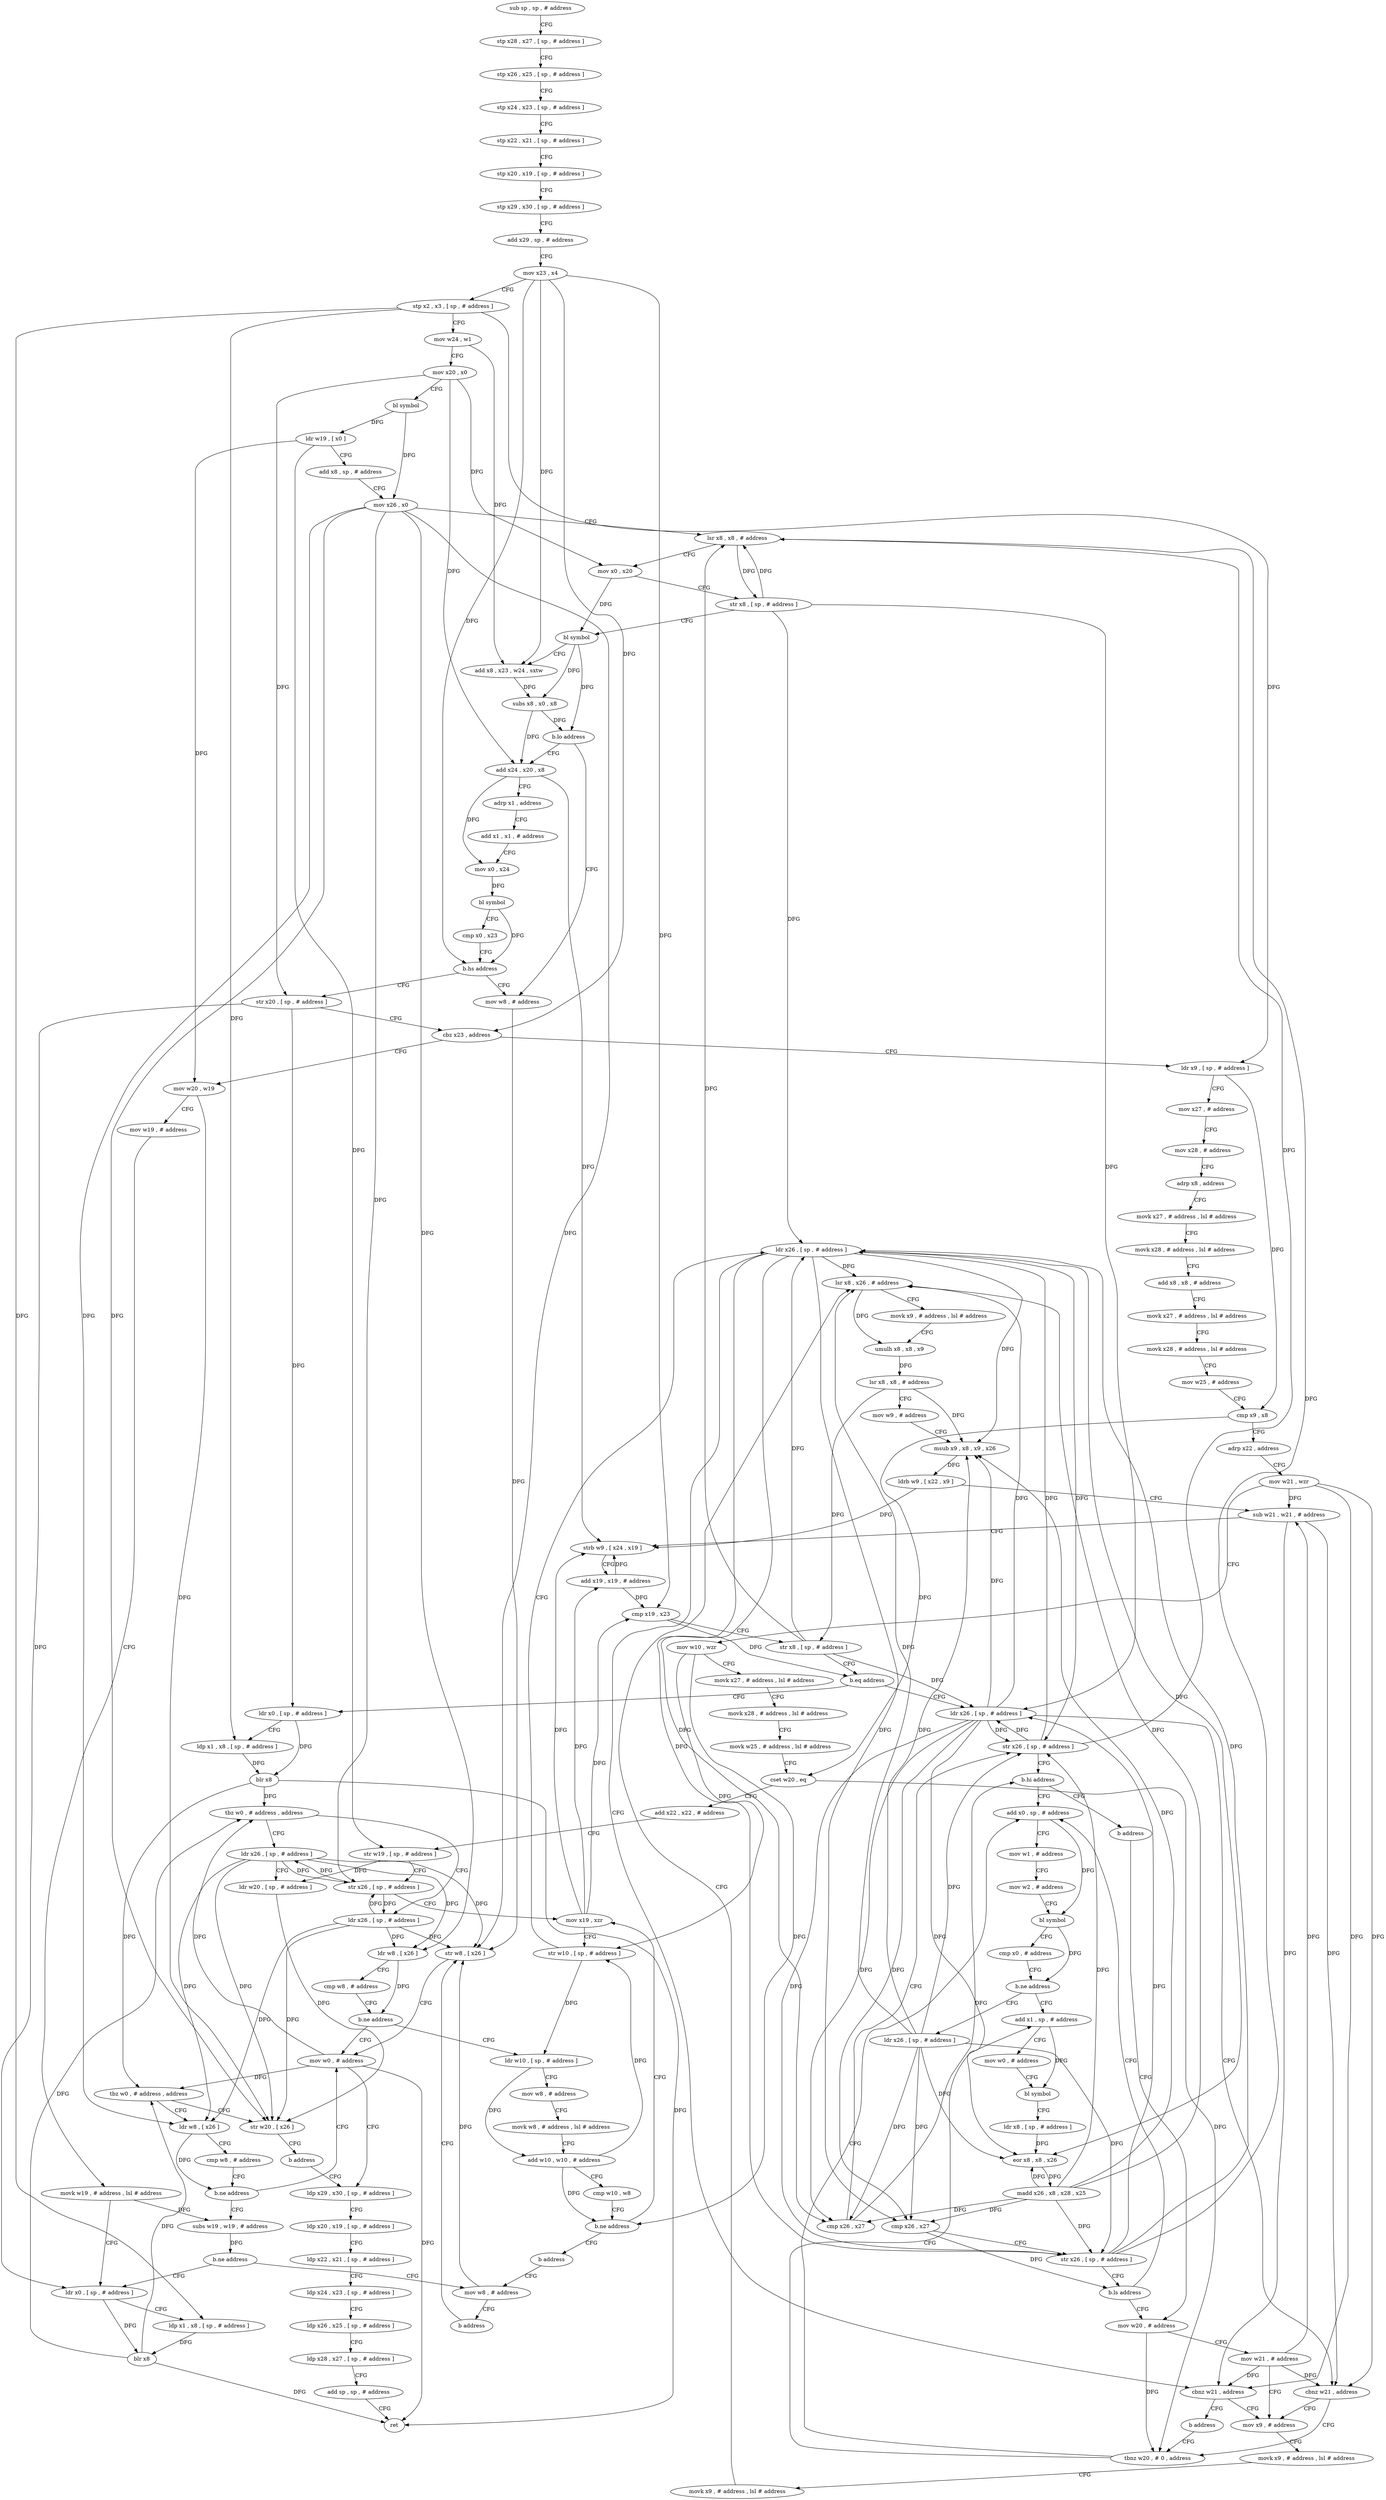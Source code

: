 digraph "func" {
"4257508" [label = "sub sp , sp , # address" ]
"4257512" [label = "stp x28 , x27 , [ sp , # address ]" ]
"4257516" [label = "stp x26 , x25 , [ sp , # address ]" ]
"4257520" [label = "stp x24 , x23 , [ sp , # address ]" ]
"4257524" [label = "stp x22 , x21 , [ sp , # address ]" ]
"4257528" [label = "stp x20 , x19 , [ sp , # address ]" ]
"4257532" [label = "stp x29 , x30 , [ sp , # address ]" ]
"4257536" [label = "add x29 , sp , # address" ]
"4257540" [label = "mov x23 , x4" ]
"4257544" [label = "stp x2 , x3 , [ sp , # address ]" ]
"4257548" [label = "mov w24 , w1" ]
"4257552" [label = "mov x20 , x0" ]
"4257556" [label = "bl symbol" ]
"4257560" [label = "ldr w19 , [ x0 ]" ]
"4257564" [label = "add x8 , sp , # address" ]
"4257568" [label = "mov x26 , x0" ]
"4257572" [label = "lsr x8 , x8 , # address" ]
"4257576" [label = "mov x0 , x20" ]
"4257580" [label = "str x8 , [ sp , # address ]" ]
"4257584" [label = "bl symbol" ]
"4257588" [label = "add x8 , x23 , w24 , sxtw" ]
"4257592" [label = "subs x8 , x0 , x8" ]
"4257596" [label = "b.lo address" ]
"4257628" [label = "mov w8 , # address" ]
"4257600" [label = "add x24 , x20 , x8" ]
"4257632" [label = "str w8 , [ x26 ]" ]
"4257604" [label = "adrp x1 , address" ]
"4257608" [label = "add x1 , x1 , # address" ]
"4257612" [label = "mov x0 , x24" ]
"4257616" [label = "bl symbol" ]
"4257620" [label = "cmp x0 , x23" ]
"4257624" [label = "b.hs address" ]
"4257672" [label = "str x20 , [ sp , # address ]" ]
"4257676" [label = "cbz x23 , address" ]
"4258008" [label = "mov w20 , w19" ]
"4257680" [label = "ldr x9 , [ sp , # address ]" ]
"4258012" [label = "mov w19 , # address" ]
"4258016" [label = "movk w19 , # address , lsl # address" ]
"4258020" [label = "ldr x0 , [ sp , # address ]" ]
"4257684" [label = "mov x27 , # address" ]
"4257688" [label = "mov x28 , # address" ]
"4257692" [label = "adrp x8 , address" ]
"4257696" [label = "movk x27 , # address , lsl # address" ]
"4257700" [label = "movk x28 , # address , lsl # address" ]
"4257704" [label = "add x8 , x8 , # address" ]
"4257708" [label = "movk x27 , # address , lsl # address" ]
"4257712" [label = "movk x28 , # address , lsl # address" ]
"4257716" [label = "mov w25 , # address" ]
"4257720" [label = "cmp x9 , x8" ]
"4257724" [label = "adrp x22 , address" ]
"4257728" [label = "mov w21 , wzr" ]
"4257732" [label = "mov w10 , wzr" ]
"4257736" [label = "movk x27 , # address , lsl # address" ]
"4257740" [label = "movk x28 , # address , lsl # address" ]
"4257744" [label = "movk w25 , # address , lsl # address" ]
"4257748" [label = "cset w20 , eq" ]
"4257752" [label = "add x22 , x22 , # address" ]
"4257756" [label = "str w19 , [ sp , # address ]" ]
"4257760" [label = "str x26 , [ sp , # address ]" ]
"4257764" [label = "mov x19 , xzr" ]
"4258072" [label = "str w20 , [ x26 ]" ]
"4258076" [label = "b address" ]
"4257640" [label = "ldp x29 , x30 , [ sp , # address ]" ]
"4258036" [label = "ldr w8 , [ x26 ]" ]
"4258040" [label = "cmp w8 , # address" ]
"4258044" [label = "b.ne address" ]
"4257636" [label = "mov w0 , # address" ]
"4258048" [label = "subs w19 , w19 , # address" ]
"4257792" [label = "mov x9 , # address" ]
"4257796" [label = "movk x9 , # address , lsl # address" ]
"4257800" [label = "movk x9 , # address , lsl # address" ]
"4257804" [label = "lsr x8 , x26 , # address" ]
"4257808" [label = "movk x9 , # address , lsl # address" ]
"4257812" [label = "umulh x8 , x8 , x9" ]
"4257816" [label = "lsr x8 , x8 , # address" ]
"4257820" [label = "mov w9 , # address" ]
"4257824" [label = "msub x9 , x8 , x9 , x26" ]
"4257828" [label = "ldrb w9 , [ x22 , x9 ]" ]
"4257832" [label = "sub w21 , w21 , # address" ]
"4257836" [label = "strb w9 , [ x24 , x19 ]" ]
"4257840" [label = "add x19 , x19 , # address" ]
"4257844" [label = "cmp x19 , x23" ]
"4257848" [label = "str x8 , [ sp , # address ]" ]
"4257852" [label = "b.eq address" ]
"4257948" [label = "ldr x0 , [ sp , # address ]" ]
"4257856" [label = "ldr x26 , [ sp , # address ]" ]
"4257780" [label = "b address" ]
"4257864" [label = "tbnz w20 , # 0 , address" ]
"4257644" [label = "ldp x20 , x19 , [ sp , # address ]" ]
"4257648" [label = "ldp x22 , x21 , [ sp , # address ]" ]
"4257652" [label = "ldp x24 , x23 , [ sp , # address ]" ]
"4257656" [label = "ldp x26 , x25 , [ sp , # address ]" ]
"4257660" [label = "ldp x28 , x27 , [ sp , # address ]" ]
"4257664" [label = "add sp , sp , # address" ]
"4257668" [label = "ret" ]
"4258052" [label = "b.ne address" ]
"4258056" [label = "mov w8 , # address" ]
"4257952" [label = "ldp x1 , x8 , [ sp , # address ]" ]
"4257956" [label = "blr x8" ]
"4257960" [label = "tbz w0 , # address , address" ]
"4258064" [label = "ldr x26 , [ sp , # address ]" ]
"4257964" [label = "ldr x26 , [ sp , # address ]" ]
"4257860" [label = "cbnz w21 , address" ]
"4257904" [label = "add x0 , sp , # address" ]
"4257868" [label = "add x1 , sp , # address" ]
"4258024" [label = "ldp x1 , x8 , [ sp , # address ]" ]
"4258028" [label = "blr x8" ]
"4258032" [label = "tbz w0 , # address , address" ]
"4258060" [label = "b address" ]
"4258068" [label = "ldr w20 , [ sp , # address ]" ]
"4257968" [label = "ldr w8 , [ x26 ]" ]
"4257972" [label = "cmp w8 , # address" ]
"4257976" [label = "b.ne address" ]
"4257980" [label = "ldr w10 , [ sp , # address ]" ]
"4257908" [label = "mov w1 , # address" ]
"4257912" [label = "mov w2 , # address" ]
"4257916" [label = "bl symbol" ]
"4257920" [label = "cmp x0 , # address" ]
"4257924" [label = "b.ne address" ]
"4257928" [label = "ldr x26 , [ sp , # address ]" ]
"4257872" [label = "mov w0 , # address" ]
"4257876" [label = "bl symbol" ]
"4257880" [label = "ldr x8 , [ sp , # address ]" ]
"4257884" [label = "eor x8 , x8 , x26" ]
"4257888" [label = "madd x26 , x8 , x28 , x25" ]
"4257892" [label = "cmp x26 , x27" ]
"4257896" [label = "str x26 , [ sp , # address ]" ]
"4257900" [label = "b.ls address" ]
"4257784" [label = "mov w20 , # address" ]
"4257984" [label = "mov w8 , # address" ]
"4257988" [label = "movk w8 , # address , lsl # address" ]
"4257992" [label = "add w10 , w10 , # address" ]
"4257996" [label = "cmp w10 , w8" ]
"4258000" [label = "b.ne address" ]
"4258004" [label = "b address" ]
"4257932" [label = "cmp x26 , x27" ]
"4257936" [label = "str x26 , [ sp , # address ]" ]
"4257940" [label = "b.hi address" ]
"4257944" [label = "b address" ]
"4257788" [label = "mov w21 , # address" ]
"4257768" [label = "str w10 , [ sp , # address ]" ]
"4257772" [label = "ldr x26 , [ sp , # address ]" ]
"4257776" [label = "cbnz w21 , address" ]
"4257508" -> "4257512" [ label = "CFG" ]
"4257512" -> "4257516" [ label = "CFG" ]
"4257516" -> "4257520" [ label = "CFG" ]
"4257520" -> "4257524" [ label = "CFG" ]
"4257524" -> "4257528" [ label = "CFG" ]
"4257528" -> "4257532" [ label = "CFG" ]
"4257532" -> "4257536" [ label = "CFG" ]
"4257536" -> "4257540" [ label = "CFG" ]
"4257540" -> "4257544" [ label = "CFG" ]
"4257540" -> "4257588" [ label = "DFG" ]
"4257540" -> "4257624" [ label = "DFG" ]
"4257540" -> "4257676" [ label = "DFG" ]
"4257540" -> "4257844" [ label = "DFG" ]
"4257544" -> "4257548" [ label = "CFG" ]
"4257544" -> "4258024" [ label = "DFG" ]
"4257544" -> "4257952" [ label = "DFG" ]
"4257544" -> "4257680" [ label = "DFG" ]
"4257548" -> "4257552" [ label = "CFG" ]
"4257548" -> "4257588" [ label = "DFG" ]
"4257552" -> "4257556" [ label = "CFG" ]
"4257552" -> "4257576" [ label = "DFG" ]
"4257552" -> "4257600" [ label = "DFG" ]
"4257552" -> "4257672" [ label = "DFG" ]
"4257556" -> "4257560" [ label = "DFG" ]
"4257556" -> "4257568" [ label = "DFG" ]
"4257560" -> "4257564" [ label = "CFG" ]
"4257560" -> "4258008" [ label = "DFG" ]
"4257560" -> "4257756" [ label = "DFG" ]
"4257564" -> "4257568" [ label = "CFG" ]
"4257568" -> "4257572" [ label = "CFG" ]
"4257568" -> "4257632" [ label = "DFG" ]
"4257568" -> "4258072" [ label = "DFG" ]
"4257568" -> "4258036" [ label = "DFG" ]
"4257568" -> "4257760" [ label = "DFG" ]
"4257568" -> "4257968" [ label = "DFG" ]
"4257572" -> "4257576" [ label = "CFG" ]
"4257572" -> "4257580" [ label = "DFG" ]
"4257576" -> "4257580" [ label = "CFG" ]
"4257576" -> "4257584" [ label = "DFG" ]
"4257580" -> "4257584" [ label = "CFG" ]
"4257580" -> "4257572" [ label = "DFG" ]
"4257580" -> "4257772" [ label = "DFG" ]
"4257580" -> "4257856" [ label = "DFG" ]
"4257584" -> "4257588" [ label = "CFG" ]
"4257584" -> "4257592" [ label = "DFG" ]
"4257584" -> "4257596" [ label = "DFG" ]
"4257588" -> "4257592" [ label = "DFG" ]
"4257592" -> "4257596" [ label = "DFG" ]
"4257592" -> "4257600" [ label = "DFG" ]
"4257596" -> "4257628" [ label = "CFG" ]
"4257596" -> "4257600" [ label = "CFG" ]
"4257628" -> "4257632" [ label = "DFG" ]
"4257600" -> "4257604" [ label = "CFG" ]
"4257600" -> "4257612" [ label = "DFG" ]
"4257600" -> "4257836" [ label = "DFG" ]
"4257632" -> "4257636" [ label = "CFG" ]
"4257604" -> "4257608" [ label = "CFG" ]
"4257608" -> "4257612" [ label = "CFG" ]
"4257612" -> "4257616" [ label = "DFG" ]
"4257616" -> "4257620" [ label = "CFG" ]
"4257616" -> "4257624" [ label = "DFG" ]
"4257620" -> "4257624" [ label = "CFG" ]
"4257624" -> "4257672" [ label = "CFG" ]
"4257624" -> "4257628" [ label = "CFG" ]
"4257672" -> "4257676" [ label = "CFG" ]
"4257672" -> "4258020" [ label = "DFG" ]
"4257672" -> "4257948" [ label = "DFG" ]
"4257676" -> "4258008" [ label = "CFG" ]
"4257676" -> "4257680" [ label = "CFG" ]
"4258008" -> "4258012" [ label = "CFG" ]
"4258008" -> "4258072" [ label = "DFG" ]
"4257680" -> "4257684" [ label = "CFG" ]
"4257680" -> "4257720" [ label = "DFG" ]
"4258012" -> "4258016" [ label = "CFG" ]
"4258016" -> "4258020" [ label = "CFG" ]
"4258016" -> "4258048" [ label = "DFG" ]
"4258020" -> "4258024" [ label = "CFG" ]
"4258020" -> "4258028" [ label = "DFG" ]
"4257684" -> "4257688" [ label = "CFG" ]
"4257688" -> "4257692" [ label = "CFG" ]
"4257692" -> "4257696" [ label = "CFG" ]
"4257696" -> "4257700" [ label = "CFG" ]
"4257700" -> "4257704" [ label = "CFG" ]
"4257704" -> "4257708" [ label = "CFG" ]
"4257708" -> "4257712" [ label = "CFG" ]
"4257712" -> "4257716" [ label = "CFG" ]
"4257716" -> "4257720" [ label = "CFG" ]
"4257720" -> "4257724" [ label = "CFG" ]
"4257720" -> "4257748" [ label = "DFG" ]
"4257724" -> "4257728" [ label = "CFG" ]
"4257728" -> "4257732" [ label = "CFG" ]
"4257728" -> "4257776" [ label = "DFG" ]
"4257728" -> "4257832" [ label = "DFG" ]
"4257728" -> "4257860" [ label = "DFG" ]
"4257732" -> "4257736" [ label = "CFG" ]
"4257732" -> "4257768" [ label = "DFG" ]
"4257732" -> "4258000" [ label = "DFG" ]
"4257736" -> "4257740" [ label = "CFG" ]
"4257740" -> "4257744" [ label = "CFG" ]
"4257744" -> "4257748" [ label = "CFG" ]
"4257748" -> "4257752" [ label = "CFG" ]
"4257748" -> "4257864" [ label = "DFG" ]
"4257752" -> "4257756" [ label = "CFG" ]
"4257756" -> "4257760" [ label = "CFG" ]
"4257756" -> "4258068" [ label = "DFG" ]
"4257760" -> "4257764" [ label = "CFG" ]
"4257760" -> "4258064" [ label = "DFG" ]
"4257760" -> "4257964" [ label = "DFG" ]
"4257764" -> "4257768" [ label = "CFG" ]
"4257764" -> "4257836" [ label = "DFG" ]
"4257764" -> "4257840" [ label = "DFG" ]
"4257764" -> "4257844" [ label = "DFG" ]
"4258072" -> "4258076" [ label = "CFG" ]
"4258076" -> "4257640" [ label = "CFG" ]
"4257640" -> "4257644" [ label = "CFG" ]
"4258036" -> "4258040" [ label = "CFG" ]
"4258036" -> "4258044" [ label = "DFG" ]
"4258040" -> "4258044" [ label = "CFG" ]
"4258044" -> "4257636" [ label = "CFG" ]
"4258044" -> "4258048" [ label = "CFG" ]
"4257636" -> "4257640" [ label = "CFG" ]
"4257636" -> "4257668" [ label = "DFG" ]
"4257636" -> "4258032" [ label = "DFG" ]
"4257636" -> "4257960" [ label = "DFG" ]
"4258048" -> "4258052" [ label = "DFG" ]
"4257792" -> "4257796" [ label = "CFG" ]
"4257796" -> "4257800" [ label = "CFG" ]
"4257800" -> "4257804" [ label = "CFG" ]
"4257804" -> "4257808" [ label = "CFG" ]
"4257804" -> "4257812" [ label = "DFG" ]
"4257808" -> "4257812" [ label = "CFG" ]
"4257812" -> "4257816" [ label = "DFG" ]
"4257816" -> "4257820" [ label = "CFG" ]
"4257816" -> "4257824" [ label = "DFG" ]
"4257816" -> "4257848" [ label = "DFG" ]
"4257820" -> "4257824" [ label = "CFG" ]
"4257824" -> "4257828" [ label = "DFG" ]
"4257828" -> "4257832" [ label = "CFG" ]
"4257828" -> "4257836" [ label = "DFG" ]
"4257832" -> "4257836" [ label = "CFG" ]
"4257832" -> "4257776" [ label = "DFG" ]
"4257832" -> "4257860" [ label = "DFG" ]
"4257836" -> "4257840" [ label = "CFG" ]
"4257840" -> "4257844" [ label = "DFG" ]
"4257840" -> "4257836" [ label = "DFG" ]
"4257844" -> "4257848" [ label = "CFG" ]
"4257844" -> "4257852" [ label = "DFG" ]
"4257848" -> "4257852" [ label = "CFG" ]
"4257848" -> "4257572" [ label = "DFG" ]
"4257848" -> "4257772" [ label = "DFG" ]
"4257848" -> "4257856" [ label = "DFG" ]
"4257852" -> "4257948" [ label = "CFG" ]
"4257852" -> "4257856" [ label = "CFG" ]
"4257948" -> "4257952" [ label = "CFG" ]
"4257948" -> "4257956" [ label = "DFG" ]
"4257856" -> "4257860" [ label = "CFG" ]
"4257856" -> "4257804" [ label = "DFG" ]
"4257856" -> "4257824" [ label = "DFG" ]
"4257856" -> "4257884" [ label = "DFG" ]
"4257856" -> "4257892" [ label = "DFG" ]
"4257856" -> "4257896" [ label = "DFG" ]
"4257856" -> "4257932" [ label = "DFG" ]
"4257856" -> "4257936" [ label = "DFG" ]
"4257780" -> "4257864" [ label = "CFG" ]
"4257864" -> "4257904" [ label = "CFG" ]
"4257864" -> "4257868" [ label = "CFG" ]
"4257644" -> "4257648" [ label = "CFG" ]
"4257648" -> "4257652" [ label = "CFG" ]
"4257652" -> "4257656" [ label = "CFG" ]
"4257656" -> "4257660" [ label = "CFG" ]
"4257660" -> "4257664" [ label = "CFG" ]
"4257664" -> "4257668" [ label = "CFG" ]
"4258052" -> "4258020" [ label = "CFG" ]
"4258052" -> "4258056" [ label = "CFG" ]
"4258056" -> "4258060" [ label = "CFG" ]
"4258056" -> "4257632" [ label = "DFG" ]
"4257952" -> "4257956" [ label = "DFG" ]
"4257956" -> "4257960" [ label = "DFG" ]
"4257956" -> "4258032" [ label = "DFG" ]
"4257956" -> "4257668" [ label = "DFG" ]
"4257960" -> "4258064" [ label = "CFG" ]
"4257960" -> "4257964" [ label = "CFG" ]
"4258064" -> "4258068" [ label = "CFG" ]
"4258064" -> "4258036" [ label = "DFG" ]
"4258064" -> "4257760" [ label = "DFG" ]
"4258064" -> "4257632" [ label = "DFG" ]
"4258064" -> "4258072" [ label = "DFG" ]
"4258064" -> "4257968" [ label = "DFG" ]
"4257964" -> "4257968" [ label = "DFG" ]
"4257964" -> "4258036" [ label = "DFG" ]
"4257964" -> "4257760" [ label = "DFG" ]
"4257964" -> "4257632" [ label = "DFG" ]
"4257964" -> "4258072" [ label = "DFG" ]
"4257860" -> "4257792" [ label = "CFG" ]
"4257860" -> "4257864" [ label = "CFG" ]
"4257904" -> "4257908" [ label = "CFG" ]
"4257904" -> "4257916" [ label = "DFG" ]
"4257868" -> "4257872" [ label = "CFG" ]
"4257868" -> "4257876" [ label = "DFG" ]
"4258024" -> "4258028" [ label = "DFG" ]
"4258028" -> "4258032" [ label = "DFG" ]
"4258028" -> "4257668" [ label = "DFG" ]
"4258028" -> "4257960" [ label = "DFG" ]
"4258032" -> "4258072" [ label = "CFG" ]
"4258032" -> "4258036" [ label = "CFG" ]
"4258060" -> "4257632" [ label = "CFG" ]
"4258068" -> "4258072" [ label = "DFG" ]
"4257968" -> "4257972" [ label = "CFG" ]
"4257968" -> "4257976" [ label = "DFG" ]
"4257972" -> "4257976" [ label = "CFG" ]
"4257976" -> "4257636" [ label = "CFG" ]
"4257976" -> "4257980" [ label = "CFG" ]
"4257980" -> "4257984" [ label = "CFG" ]
"4257980" -> "4257992" [ label = "DFG" ]
"4257908" -> "4257912" [ label = "CFG" ]
"4257912" -> "4257916" [ label = "CFG" ]
"4257916" -> "4257920" [ label = "CFG" ]
"4257916" -> "4257924" [ label = "DFG" ]
"4257920" -> "4257924" [ label = "CFG" ]
"4257924" -> "4257868" [ label = "CFG" ]
"4257924" -> "4257928" [ label = "CFG" ]
"4257928" -> "4257932" [ label = "DFG" ]
"4257928" -> "4257804" [ label = "DFG" ]
"4257928" -> "4257884" [ label = "DFG" ]
"4257928" -> "4257892" [ label = "DFG" ]
"4257928" -> "4257896" [ label = "DFG" ]
"4257928" -> "4257824" [ label = "DFG" ]
"4257928" -> "4257936" [ label = "DFG" ]
"4257872" -> "4257876" [ label = "CFG" ]
"4257876" -> "4257880" [ label = "CFG" ]
"4257880" -> "4257884" [ label = "DFG" ]
"4257884" -> "4257888" [ label = "DFG" ]
"4257888" -> "4257892" [ label = "DFG" ]
"4257888" -> "4257804" [ label = "DFG" ]
"4257888" -> "4257884" [ label = "DFG" ]
"4257888" -> "4257824" [ label = "DFG" ]
"4257888" -> "4257896" [ label = "DFG" ]
"4257888" -> "4257932" [ label = "DFG" ]
"4257888" -> "4257936" [ label = "DFG" ]
"4257892" -> "4257896" [ label = "CFG" ]
"4257892" -> "4257900" [ label = "DFG" ]
"4257896" -> "4257900" [ label = "CFG" ]
"4257896" -> "4257572" [ label = "DFG" ]
"4257896" -> "4257772" [ label = "DFG" ]
"4257896" -> "4257856" [ label = "DFG" ]
"4257900" -> "4257784" [ label = "CFG" ]
"4257900" -> "4257904" [ label = "CFG" ]
"4257784" -> "4257788" [ label = "CFG" ]
"4257784" -> "4257864" [ label = "DFG" ]
"4257984" -> "4257988" [ label = "CFG" ]
"4257988" -> "4257992" [ label = "CFG" ]
"4257992" -> "4257996" [ label = "CFG" ]
"4257992" -> "4257768" [ label = "DFG" ]
"4257992" -> "4258000" [ label = "DFG" ]
"4257996" -> "4258000" [ label = "CFG" ]
"4258000" -> "4257764" [ label = "CFG" ]
"4258000" -> "4258004" [ label = "CFG" ]
"4258004" -> "4258056" [ label = "CFG" ]
"4257932" -> "4257936" [ label = "CFG" ]
"4257932" -> "4257940" [ label = "DFG" ]
"4257936" -> "4257940" [ label = "CFG" ]
"4257936" -> "4257572" [ label = "DFG" ]
"4257936" -> "4257772" [ label = "DFG" ]
"4257936" -> "4257856" [ label = "DFG" ]
"4257940" -> "4257904" [ label = "CFG" ]
"4257940" -> "4257944" [ label = "CFG" ]
"4257944" -> "4257784" [ label = "CFG" ]
"4257788" -> "4257792" [ label = "CFG" ]
"4257788" -> "4257776" [ label = "DFG" ]
"4257788" -> "4257832" [ label = "DFG" ]
"4257788" -> "4257860" [ label = "DFG" ]
"4257768" -> "4257772" [ label = "CFG" ]
"4257768" -> "4257980" [ label = "DFG" ]
"4257772" -> "4257776" [ label = "CFG" ]
"4257772" -> "4257804" [ label = "DFG" ]
"4257772" -> "4257824" [ label = "DFG" ]
"4257772" -> "4257884" [ label = "DFG" ]
"4257772" -> "4257892" [ label = "DFG" ]
"4257772" -> "4257896" [ label = "DFG" ]
"4257772" -> "4257932" [ label = "DFG" ]
"4257772" -> "4257936" [ label = "DFG" ]
"4257776" -> "4257792" [ label = "CFG" ]
"4257776" -> "4257780" [ label = "CFG" ]
}
